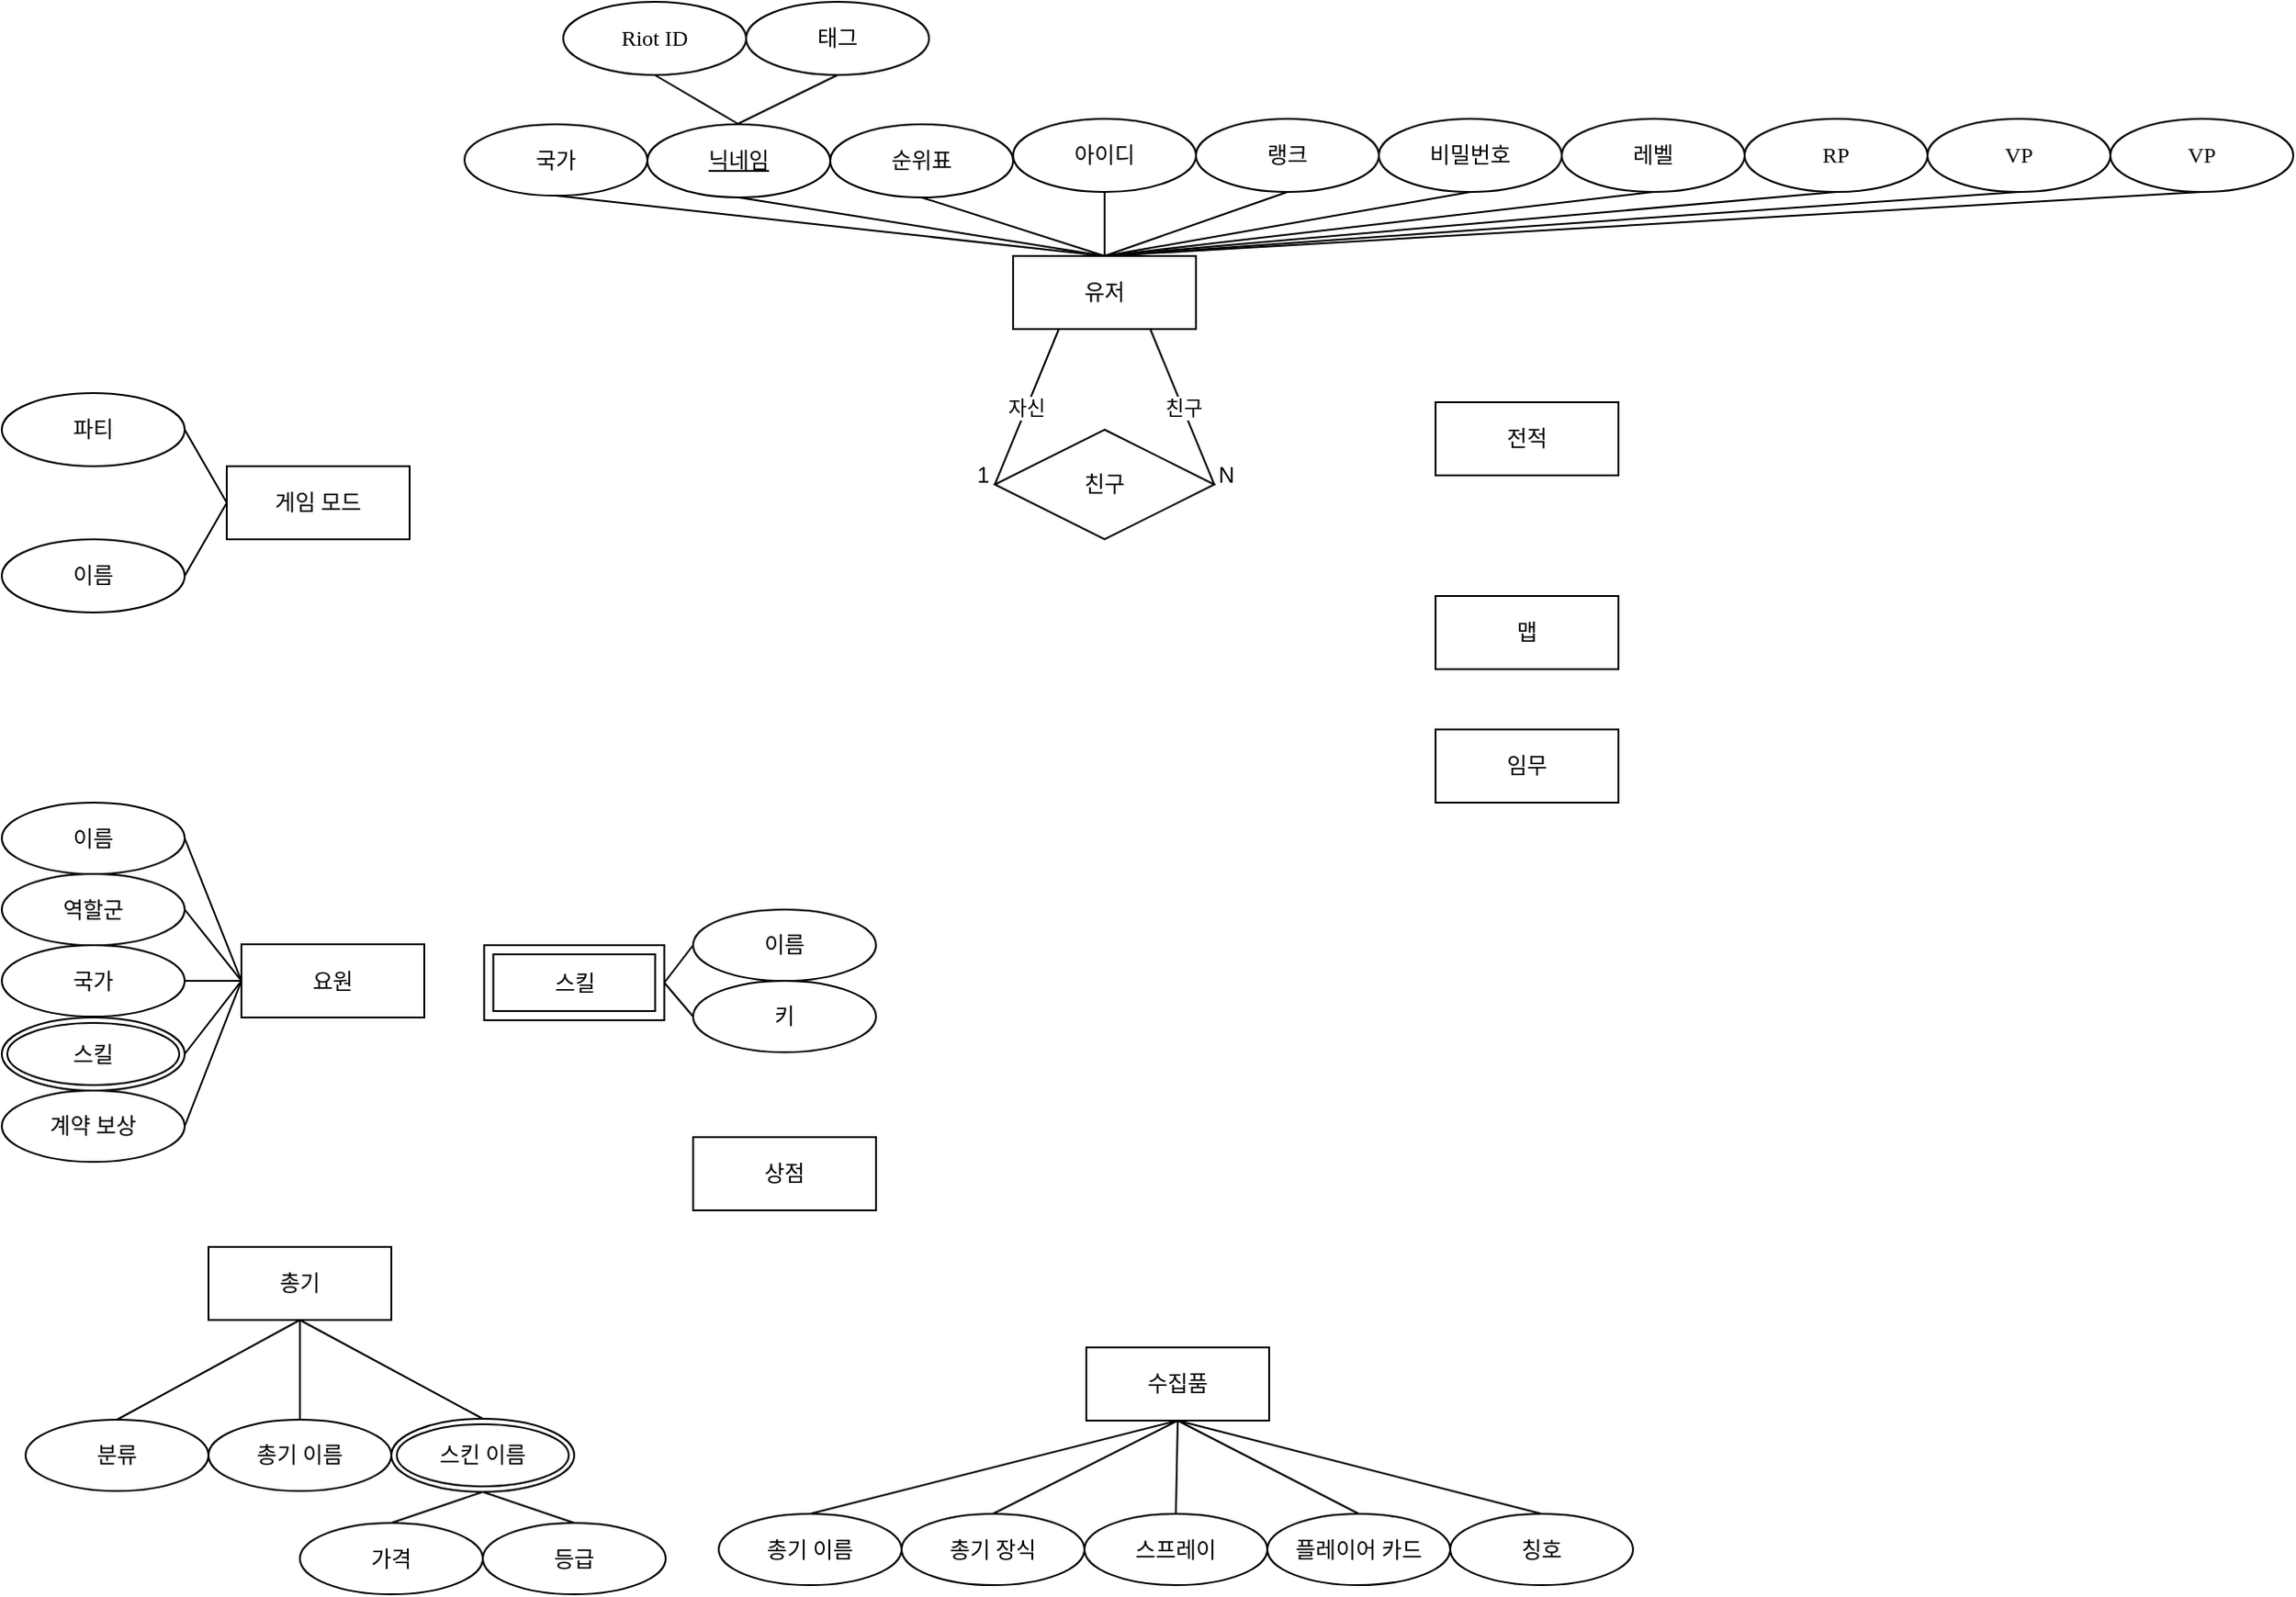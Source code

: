 <mxfile version="22.1.3" type="github">
  <diagram name="페이지-1" id="zk05ZA-Zpk7I3EBPABIb">
    <mxGraphModel dx="934" dy="1275" grid="0" gridSize="10" guides="1" tooltips="1" connect="1" arrows="1" fold="1" page="0" pageScale="1" pageWidth="827" pageHeight="1169" math="0" shadow="0">
      <root>
        <mxCell id="0" />
        <mxCell id="1" parent="0" />
        <mxCell id="zfU9MCePH3HxPhG9rOXk-2" value="게임 모드" style="whiteSpace=wrap;html=1;align=center;fontFamily=Lucida Console;" parent="1" vertex="1">
          <mxGeometry x="-47" y="-95" width="100" height="40" as="geometry" />
        </mxCell>
        <mxCell id="zfU9MCePH3HxPhG9rOXk-5" value="유저" style="whiteSpace=wrap;html=1;align=center;fontFamily=Lucida Console;" parent="1" vertex="1">
          <mxGeometry x="383" y="-210" width="100" height="40" as="geometry" />
        </mxCell>
        <mxCell id="zfU9MCePH3HxPhG9rOXk-6" value="파티" style="ellipse;whiteSpace=wrap;html=1;align=center;fontFamily=Lucida Console;" parent="1" vertex="1">
          <mxGeometry x="-170" y="-135" width="100" height="40" as="geometry" />
        </mxCell>
        <mxCell id="zfU9MCePH3HxPhG9rOXk-7" value="이름" style="ellipse;whiteSpace=wrap;html=1;align=center;fontFamily=Lucida Console;" parent="1" vertex="1">
          <mxGeometry x="-170" y="-55" width="100" height="40" as="geometry" />
        </mxCell>
        <mxCell id="zfU9MCePH3HxPhG9rOXk-8" value="" style="endArrow=none;html=1;rounded=0;exitX=1;exitY=0.5;exitDx=0;exitDy=0;entryX=0;entryY=0.5;entryDx=0;entryDy=0;fontFamily=Lucida Console;" parent="1" source="zfU9MCePH3HxPhG9rOXk-7" target="zfU9MCePH3HxPhG9rOXk-2" edge="1">
          <mxGeometry relative="1" as="geometry">
            <mxPoint x="-39" y="19" as="sourcePoint" />
            <mxPoint x="-26" y="-34" as="targetPoint" />
          </mxGeometry>
        </mxCell>
        <mxCell id="zfU9MCePH3HxPhG9rOXk-9" value="" style="endArrow=none;html=1;rounded=0;entryX=0;entryY=0.5;entryDx=0;entryDy=0;exitX=1;exitY=0.5;exitDx=0;exitDy=0;fontFamily=Lucida Console;" parent="1" source="zfU9MCePH3HxPhG9rOXk-6" target="zfU9MCePH3HxPhG9rOXk-2" edge="1">
          <mxGeometry relative="1" as="geometry">
            <mxPoint x="-89" y="-62" as="sourcePoint" />
            <mxPoint x="-37" y="-65" as="targetPoint" />
          </mxGeometry>
        </mxCell>
        <mxCell id="zfU9MCePH3HxPhG9rOXk-11" value="아이디" style="ellipse;whiteSpace=wrap;html=1;align=center;fontFamily=Lucida Console;" parent="1" vertex="1">
          <mxGeometry x="383" y="-285" width="100" height="40" as="geometry" />
        </mxCell>
        <mxCell id="zfU9MCePH3HxPhG9rOXk-12" value="랭크" style="ellipse;whiteSpace=wrap;html=1;align=center;fontFamily=Lucida Console;" parent="1" vertex="1">
          <mxGeometry x="483" y="-285" width="100" height="40" as="geometry" />
        </mxCell>
        <mxCell id="zfU9MCePH3HxPhG9rOXk-13" value="비밀번호" style="ellipse;whiteSpace=wrap;html=1;align=center;fontFamily=Lucida Console;" parent="1" vertex="1">
          <mxGeometry x="583" y="-285" width="100" height="40" as="geometry" />
        </mxCell>
        <mxCell id="zfU9MCePH3HxPhG9rOXk-14" value="국가" style="ellipse;whiteSpace=wrap;html=1;align=center;fontFamily=Lucida Console;" parent="1" vertex="1">
          <mxGeometry x="83" y="-282" width="100" height="39" as="geometry" />
        </mxCell>
        <mxCell id="zfU9MCePH3HxPhG9rOXk-15" value="태그" style="ellipse;whiteSpace=wrap;html=1;align=center;fontFamily=Lucida Console;" parent="1" vertex="1">
          <mxGeometry x="237" y="-349" width="100" height="40" as="geometry" />
        </mxCell>
        <mxCell id="zfU9MCePH3HxPhG9rOXk-16" value="" style="endArrow=none;html=1;rounded=0;entryX=0.49;entryY=0;entryDx=0;entryDy=0;exitX=0.5;exitY=1;exitDx=0;exitDy=0;entryPerimeter=0;fontFamily=Lucida Console;" parent="1" source="zfU9MCePH3HxPhG9rOXk-15" target="zfU9MCePH3HxPhG9rOXk-37" edge="1">
          <mxGeometry relative="1" as="geometry">
            <mxPoint x="210" y="8" as="sourcePoint" />
            <mxPoint x="233" y="-271" as="targetPoint" />
          </mxGeometry>
        </mxCell>
        <mxCell id="zfU9MCePH3HxPhG9rOXk-17" value="" style="endArrow=none;html=1;rounded=0;entryX=0.5;entryY=0;entryDx=0;entryDy=0;exitX=0.5;exitY=1;exitDx=0;exitDy=0;fontFamily=Lucida Console;" parent="1" source="zfU9MCePH3HxPhG9rOXk-36" target="zfU9MCePH3HxPhG9rOXk-37" edge="1">
          <mxGeometry relative="1" as="geometry">
            <mxPoint x="273" y="-97" as="sourcePoint" />
            <mxPoint x="233" y="-271" as="targetPoint" />
          </mxGeometry>
        </mxCell>
        <mxCell id="zfU9MCePH3HxPhG9rOXk-18" value="" style="endArrow=none;html=1;rounded=0;entryX=0.5;entryY=0;entryDx=0;entryDy=0;exitX=0.5;exitY=1;exitDx=0;exitDy=0;fontFamily=Lucida Console;" parent="1" source="zfU9MCePH3HxPhG9rOXk-11" target="zfU9MCePH3HxPhG9rOXk-5" edge="1">
          <mxGeometry relative="1" as="geometry">
            <mxPoint x="251" y="-225" as="sourcePoint" />
            <mxPoint x="453" y="-190" as="targetPoint" />
          </mxGeometry>
        </mxCell>
        <mxCell id="zfU9MCePH3HxPhG9rOXk-19" value="" style="endArrow=none;html=1;rounded=0;entryX=0.5;entryY=1;entryDx=0;entryDy=0;exitX=0.5;exitY=0;exitDx=0;exitDy=0;fontFamily=Lucida Console;" parent="1" source="zfU9MCePH3HxPhG9rOXk-5" target="zfU9MCePH3HxPhG9rOXk-12" edge="1">
          <mxGeometry relative="1" as="geometry">
            <mxPoint x="261" y="-215" as="sourcePoint" />
            <mxPoint x="463" y="-180" as="targetPoint" />
          </mxGeometry>
        </mxCell>
        <mxCell id="zfU9MCePH3HxPhG9rOXk-20" value="" style="endArrow=none;html=1;rounded=0;entryX=0.5;entryY=1;entryDx=0;entryDy=0;exitX=0.5;exitY=0;exitDx=0;exitDy=0;fontFamily=Lucida Console;" parent="1" source="zfU9MCePH3HxPhG9rOXk-5" target="zfU9MCePH3HxPhG9rOXk-13" edge="1">
          <mxGeometry relative="1" as="geometry">
            <mxPoint x="443" y="-200" as="sourcePoint" />
            <mxPoint x="543" y="-235" as="targetPoint" />
          </mxGeometry>
        </mxCell>
        <mxCell id="zfU9MCePH3HxPhG9rOXk-21" value="" style="endArrow=none;html=1;rounded=0;entryX=0.5;entryY=1;entryDx=0;entryDy=0;exitX=0.5;exitY=0;exitDx=0;exitDy=0;fontFamily=Lucida Console;" parent="1" source="zfU9MCePH3HxPhG9rOXk-5" target="zfU9MCePH3HxPhG9rOXk-14" edge="1">
          <mxGeometry relative="1" as="geometry">
            <mxPoint x="443" y="-200" as="sourcePoint" />
            <mxPoint x="643" y="-235" as="targetPoint" />
          </mxGeometry>
        </mxCell>
        <mxCell id="zfU9MCePH3HxPhG9rOXk-22" value="순위표" style="ellipse;whiteSpace=wrap;html=1;align=center;fontFamily=Lucida Console;" parent="1" vertex="1">
          <mxGeometry x="283" y="-282" width="100" height="40" as="geometry" />
        </mxCell>
        <mxCell id="zfU9MCePH3HxPhG9rOXk-23" value="" style="endArrow=none;html=1;rounded=0;entryX=0.5;entryY=0;entryDx=0;entryDy=0;exitX=0.5;exitY=1;exitDx=0;exitDy=0;fontFamily=Lucida Console;" parent="1" source="zfU9MCePH3HxPhG9rOXk-22" target="zfU9MCePH3HxPhG9rOXk-5" edge="1">
          <mxGeometry relative="1" as="geometry">
            <mxPoint x="241" y="-235" as="sourcePoint" />
            <mxPoint x="443" y="-200" as="targetPoint" />
          </mxGeometry>
        </mxCell>
        <mxCell id="zfU9MCePH3HxPhG9rOXk-24" value="상점" style="whiteSpace=wrap;html=1;align=center;fontFamily=Lucida Console;" parent="1" vertex="1">
          <mxGeometry x="208" y="272" width="100" height="40" as="geometry" />
        </mxCell>
        <mxCell id="zfU9MCePH3HxPhG9rOXk-29" value="전적" style="whiteSpace=wrap;html=1;align=center;fontFamily=Lucida Console;" parent="1" vertex="1">
          <mxGeometry x="614" y="-130" width="100" height="40" as="geometry" />
        </mxCell>
        <mxCell id="zfU9MCePH3HxPhG9rOXk-31" value="맵" style="whiteSpace=wrap;html=1;align=center;fontFamily=Lucida Console;" parent="1" vertex="1">
          <mxGeometry x="614" y="-24" width="100" height="40" as="geometry" />
        </mxCell>
        <mxCell id="zfU9MCePH3HxPhG9rOXk-32" value="임무" style="whiteSpace=wrap;html=1;align=center;fontFamily=Lucida Console;" parent="1" vertex="1">
          <mxGeometry x="614" y="49" width="100" height="40" as="geometry" />
        </mxCell>
        <mxCell id="zfU9MCePH3HxPhG9rOXk-33" value="수집품" style="whiteSpace=wrap;html=1;align=center;fontFamily=Lucida Console;" parent="1" vertex="1">
          <mxGeometry x="423" y="387" width="100" height="40" as="geometry" />
        </mxCell>
        <mxCell id="zfU9MCePH3HxPhG9rOXk-36" value="Riot ID" style="ellipse;whiteSpace=wrap;html=1;align=center;fontFamily=Lucida Console;" parent="1" vertex="1">
          <mxGeometry x="137" y="-349" width="100" height="40" as="geometry" />
        </mxCell>
        <mxCell id="zfU9MCePH3HxPhG9rOXk-37" value="닉네임" style="ellipse;whiteSpace=wrap;html=1;align=center;fontFamily=Lucida Console;fontStyle=4" parent="1" vertex="1">
          <mxGeometry x="183" y="-282" width="100" height="40" as="geometry" />
        </mxCell>
        <mxCell id="zfU9MCePH3HxPhG9rOXk-38" value="" style="endArrow=none;html=1;rounded=0;entryX=0.5;entryY=0;entryDx=0;entryDy=0;exitX=0.5;exitY=1;exitDx=0;exitDy=0;fontFamily=Lucida Console;" parent="1" source="zfU9MCePH3HxPhG9rOXk-37" target="zfU9MCePH3HxPhG9rOXk-5" edge="1">
          <mxGeometry relative="1" as="geometry">
            <mxPoint x="246" y="-218" as="sourcePoint" />
            <mxPoint x="443" y="-200" as="targetPoint" />
          </mxGeometry>
        </mxCell>
        <mxCell id="zfU9MCePH3HxPhG9rOXk-51" value="총기 장식" style="ellipse;whiteSpace=wrap;html=1;align=center;fontFamily=Lucida Console;" parent="1" vertex="1">
          <mxGeometry x="322" y="478" width="100" height="39" as="geometry" />
        </mxCell>
        <mxCell id="zfU9MCePH3HxPhG9rOXk-53" value="스프레이" style="ellipse;whiteSpace=wrap;html=1;align=center;fontFamily=Lucida Console;" parent="1" vertex="1">
          <mxGeometry x="422" y="478" width="100" height="39" as="geometry" />
        </mxCell>
        <mxCell id="zfU9MCePH3HxPhG9rOXk-55" value="플레이어 카드" style="ellipse;whiteSpace=wrap;html=1;align=center;fontFamily=Lucida Console;" parent="1" vertex="1">
          <mxGeometry x="522" y="478" width="100" height="39" as="geometry" />
        </mxCell>
        <mxCell id="zfU9MCePH3HxPhG9rOXk-56" value="칭호" style="ellipse;whiteSpace=wrap;html=1;align=center;fontFamily=Lucida Console;" parent="1" vertex="1">
          <mxGeometry x="622" y="478" width="100" height="39" as="geometry" />
        </mxCell>
        <mxCell id="zfU9MCePH3HxPhG9rOXk-61" value="" style="endArrow=none;html=1;rounded=0;fontFamily=Lucida Console;exitX=0.5;exitY=0;exitDx=0;exitDy=0;entryX=0.5;entryY=1;entryDx=0;entryDy=0;" parent="1" source="zfU9MCePH3HxPhG9rOXk-51" target="zfU9MCePH3HxPhG9rOXk-33" edge="1">
          <mxGeometry relative="1" as="geometry">
            <mxPoint x="338" y="487" as="sourcePoint" />
            <mxPoint x="471" y="438" as="targetPoint" />
          </mxGeometry>
        </mxCell>
        <mxCell id="zfU9MCePH3HxPhG9rOXk-62" value="" style="endArrow=none;html=1;rounded=0;fontFamily=Lucida Console;exitX=0.5;exitY=0;exitDx=0;exitDy=0;entryX=0.5;entryY=1;entryDx=0;entryDy=0;" parent="1" source="zfU9MCePH3HxPhG9rOXk-53" target="zfU9MCePH3HxPhG9rOXk-33" edge="1">
          <mxGeometry relative="1" as="geometry">
            <mxPoint x="438" y="487" as="sourcePoint" />
            <mxPoint x="472" y="428" as="targetPoint" />
          </mxGeometry>
        </mxCell>
        <mxCell id="zfU9MCePH3HxPhG9rOXk-63" value="" style="endArrow=none;html=1;rounded=0;fontFamily=Lucida Console;exitX=0.5;exitY=0;exitDx=0;exitDy=0;entryX=0.5;entryY=1;entryDx=0;entryDy=0;" parent="1" source="zfU9MCePH3HxPhG9rOXk-55" target="zfU9MCePH3HxPhG9rOXk-33" edge="1">
          <mxGeometry relative="1" as="geometry">
            <mxPoint x="538" y="487" as="sourcePoint" />
            <mxPoint x="476" y="457" as="targetPoint" />
          </mxGeometry>
        </mxCell>
        <mxCell id="zfU9MCePH3HxPhG9rOXk-64" value="" style="endArrow=none;html=1;rounded=0;fontFamily=Lucida Console;exitX=0.5;exitY=0;exitDx=0;exitDy=0;entryX=0.5;entryY=1;entryDx=0;entryDy=0;" parent="1" source="zfU9MCePH3HxPhG9rOXk-56" target="zfU9MCePH3HxPhG9rOXk-33" edge="1">
          <mxGeometry relative="1" as="geometry">
            <mxPoint x="638" y="487" as="sourcePoint" />
            <mxPoint x="483" y="437" as="targetPoint" />
          </mxGeometry>
        </mxCell>
        <mxCell id="zfU9MCePH3HxPhG9rOXk-67" value="" style="endArrow=none;html=1;rounded=0;fontFamily=Lucida Console;exitX=0.5;exitY=0;exitDx=0;exitDy=0;entryX=0.5;entryY=1;entryDx=0;entryDy=0;" parent="1" source="zfU9MCePH3HxPhG9rOXk-71" target="zfU9MCePH3HxPhG9rOXk-93" edge="1">
          <mxGeometry relative="1" as="geometry">
            <mxPoint x="-56" y="426" as="sourcePoint" />
            <mxPoint x="-10" y="346" as="targetPoint" />
          </mxGeometry>
        </mxCell>
        <mxCell id="zfU9MCePH3HxPhG9rOXk-68" value="스킨 이름" style="ellipse;shape=doubleEllipse;margin=3;whiteSpace=wrap;html=1;align=center;fontFamily=Lucida Console;" parent="1" vertex="1">
          <mxGeometry x="43" y="426" width="100" height="40" as="geometry" />
        </mxCell>
        <mxCell id="zfU9MCePH3HxPhG9rOXk-69" value="" style="endArrow=none;html=1;rounded=0;fontFamily=Lucida Console;exitX=0.5;exitY=0;exitDx=0;exitDy=0;entryX=0.5;entryY=1;entryDx=0;entryDy=0;" parent="1" source="zfU9MCePH3HxPhG9rOXk-68" target="zfU9MCePH3HxPhG9rOXk-93" edge="1">
          <mxGeometry relative="1" as="geometry">
            <mxPoint x="-46" y="436" as="sourcePoint" />
            <mxPoint x="2" y="347" as="targetPoint" />
          </mxGeometry>
        </mxCell>
        <mxCell id="zfU9MCePH3HxPhG9rOXk-71" value="총기 이름" style="ellipse;whiteSpace=wrap;html=1;align=center;fontFamily=Lucida Console;" parent="1" vertex="1">
          <mxGeometry x="-57" y="426.5" width="100" height="39" as="geometry" />
        </mxCell>
        <mxCell id="zfU9MCePH3HxPhG9rOXk-73" value="등급" style="ellipse;whiteSpace=wrap;html=1;align=center;fontFamily=Lucida Console;" parent="1" vertex="1">
          <mxGeometry x="93" y="483" width="100" height="39" as="geometry" />
        </mxCell>
        <mxCell id="zfU9MCePH3HxPhG9rOXk-74" value="" style="endArrow=none;html=1;rounded=0;entryX=0.5;entryY=0;entryDx=0;entryDy=0;fontFamily=Lucida Console;exitX=0.5;exitY=1;exitDx=0;exitDy=0;" parent="1" source="zfU9MCePH3HxPhG9rOXk-68" target="zfU9MCePH3HxPhG9rOXk-73" edge="1">
          <mxGeometry relative="1" as="geometry">
            <mxPoint x="164" y="442" as="sourcePoint" />
            <mxPoint x="52" y="337" as="targetPoint" />
          </mxGeometry>
        </mxCell>
        <mxCell id="zfU9MCePH3HxPhG9rOXk-75" value="가격" style="ellipse;whiteSpace=wrap;html=1;align=center;fontFamily=Lucida Console;" parent="1" vertex="1">
          <mxGeometry x="-7" y="483" width="100" height="39" as="geometry" />
        </mxCell>
        <mxCell id="zfU9MCePH3HxPhG9rOXk-76" value="" style="endArrow=none;html=1;rounded=0;entryX=0.5;entryY=0;entryDx=0;entryDy=0;fontFamily=Lucida Console;exitX=0.5;exitY=1;exitDx=0;exitDy=0;" parent="1" source="zfU9MCePH3HxPhG9rOXk-68" target="zfU9MCePH3HxPhG9rOXk-75" edge="1">
          <mxGeometry relative="1" as="geometry">
            <mxPoint x="103" y="476" as="sourcePoint" />
            <mxPoint x="172" y="518" as="targetPoint" />
          </mxGeometry>
        </mxCell>
        <mxCell id="zfU9MCePH3HxPhG9rOXk-77" value="분류" style="ellipse;whiteSpace=wrap;html=1;align=center;fontFamily=Lucida Console;" parent="1" vertex="1">
          <mxGeometry x="-157" y="426.5" width="100" height="39" as="geometry" />
        </mxCell>
        <mxCell id="zfU9MCePH3HxPhG9rOXk-78" value="" style="endArrow=none;html=1;rounded=0;fontFamily=Lucida Console;exitX=0.5;exitY=0;exitDx=0;exitDy=0;entryX=0.5;entryY=1;entryDx=0;entryDy=0;" parent="1" source="zfU9MCePH3HxPhG9rOXk-77" target="zfU9MCePH3HxPhG9rOXk-93" edge="1">
          <mxGeometry relative="1" as="geometry">
            <mxPoint x="-46" y="437" as="sourcePoint" />
            <mxPoint x="-24" y="350" as="targetPoint" />
          </mxGeometry>
        </mxCell>
        <mxCell id="zfU9MCePH3HxPhG9rOXk-79" value="이름" style="ellipse;whiteSpace=wrap;html=1;align=center;fontFamily=Lucida Console;" parent="1" vertex="1">
          <mxGeometry x="-170" y="89" width="100" height="39" as="geometry" />
        </mxCell>
        <mxCell id="zfU9MCePH3HxPhG9rOXk-80" value="역할군" style="ellipse;whiteSpace=wrap;html=1;align=center;fontFamily=Lucida Console;" parent="1" vertex="1">
          <mxGeometry x="-170" y="128" width="100" height="39" as="geometry" />
        </mxCell>
        <mxCell id="zfU9MCePH3HxPhG9rOXk-82" value="국가" style="ellipse;whiteSpace=wrap;html=1;align=center;fontFamily=Lucida Console;" parent="1" vertex="1">
          <mxGeometry x="-170" y="167" width="100" height="39" as="geometry" />
        </mxCell>
        <mxCell id="zfU9MCePH3HxPhG9rOXk-84" value="계약 보상" style="ellipse;whiteSpace=wrap;html=1;align=center;fontFamily=Lucida Console;" parent="1" vertex="1">
          <mxGeometry x="-170" y="246.5" width="100" height="39" as="geometry" />
        </mxCell>
        <mxCell id="zfU9MCePH3HxPhG9rOXk-85" value="" style="endArrow=none;html=1;rounded=0;entryX=0;entryY=0.5;entryDx=0;entryDy=0;fontFamily=Lucida Console;exitX=1;exitY=0.5;exitDx=0;exitDy=0;" parent="1" source="zfU9MCePH3HxPhG9rOXk-79" target="zfU9MCePH3HxPhG9rOXk-91" edge="1">
          <mxGeometry relative="1" as="geometry">
            <mxPoint x="21" y="178.5" as="sourcePoint" />
            <mxPoint x="-39.0" y="188" as="targetPoint" />
          </mxGeometry>
        </mxCell>
        <mxCell id="zfU9MCePH3HxPhG9rOXk-86" value="" style="endArrow=none;html=1;rounded=0;entryX=0;entryY=0.5;entryDx=0;entryDy=0;fontFamily=Lucida Console;exitX=1;exitY=0.5;exitDx=0;exitDy=0;" parent="1" source="zfU9MCePH3HxPhG9rOXk-80" target="zfU9MCePH3HxPhG9rOXk-91" edge="1">
          <mxGeometry relative="1" as="geometry">
            <mxPoint x="-59" y="148.5" as="sourcePoint" />
            <mxPoint x="-39.0" y="188" as="targetPoint" />
          </mxGeometry>
        </mxCell>
        <mxCell id="zfU9MCePH3HxPhG9rOXk-87" value="" style="endArrow=none;html=1;rounded=0;entryX=0;entryY=0.5;entryDx=0;entryDy=0;fontFamily=Lucida Console;exitX=1;exitY=0.5;exitDx=0;exitDy=0;" parent="1" source="zfU9MCePH3HxPhG9rOXk-82" target="zfU9MCePH3HxPhG9rOXk-91" edge="1">
          <mxGeometry relative="1" as="geometry">
            <mxPoint x="-59" y="187.5" as="sourcePoint" />
            <mxPoint x="-39.0" y="188" as="targetPoint" />
          </mxGeometry>
        </mxCell>
        <mxCell id="zfU9MCePH3HxPhG9rOXk-88" value="" style="endArrow=none;html=1;rounded=0;entryX=0;entryY=0.5;entryDx=0;entryDy=0;fontFamily=Lucida Console;exitX=1;exitY=0.5;exitDx=0;exitDy=0;" parent="1" source="zfU9MCePH3HxPhG9rOXk-101" target="zfU9MCePH3HxPhG9rOXk-91" edge="1">
          <mxGeometry relative="1" as="geometry">
            <mxPoint x="-70.0" y="228.5" as="sourcePoint" />
            <mxPoint x="-39.0" y="188" as="targetPoint" />
          </mxGeometry>
        </mxCell>
        <mxCell id="zfU9MCePH3HxPhG9rOXk-89" value="" style="endArrow=none;html=1;rounded=0;entryX=0;entryY=0.5;entryDx=0;entryDy=0;fontFamily=Lucida Console;exitX=1;exitY=0.5;exitDx=0;exitDy=0;" parent="1" source="zfU9MCePH3HxPhG9rOXk-84" target="zfU9MCePH3HxPhG9rOXk-91" edge="1">
          <mxGeometry relative="1" as="geometry">
            <mxPoint x="-59" y="268.5" as="sourcePoint" />
            <mxPoint x="-39.0" y="188" as="targetPoint" />
          </mxGeometry>
        </mxCell>
        <mxCell id="zfU9MCePH3HxPhG9rOXk-91" value="요원" style="whiteSpace=wrap;html=1;align=center;fontFamily=Lucida Console;" parent="1" vertex="1">
          <mxGeometry x="-39" y="166.5" width="100" height="40" as="geometry" />
        </mxCell>
        <mxCell id="zfU9MCePH3HxPhG9rOXk-93" value="총기" style="whiteSpace=wrap;html=1;align=center;fontFamily=Lucida Console;" parent="1" vertex="1">
          <mxGeometry x="-57" y="332" width="100" height="40" as="geometry" />
        </mxCell>
        <mxCell id="zfU9MCePH3HxPhG9rOXk-94" value="총기 이름" style="ellipse;whiteSpace=wrap;html=1;align=center;fontFamily=Lucida Console;" parent="1" vertex="1">
          <mxGeometry x="222" y="478" width="100" height="39" as="geometry" />
        </mxCell>
        <mxCell id="zfU9MCePH3HxPhG9rOXk-95" value="" style="endArrow=none;html=1;rounded=0;fontFamily=Lucida Console;exitX=0.5;exitY=0;exitDx=0;exitDy=0;entryX=0.5;entryY=1;entryDx=0;entryDy=0;" parent="1" source="zfU9MCePH3HxPhG9rOXk-94" target="zfU9MCePH3HxPhG9rOXk-33" edge="1">
          <mxGeometry relative="1" as="geometry">
            <mxPoint x="382" y="488" as="sourcePoint" />
            <mxPoint x="358" y="423" as="targetPoint" />
          </mxGeometry>
        </mxCell>
        <mxCell id="zfU9MCePH3HxPhG9rOXk-97" value="이름" style="ellipse;whiteSpace=wrap;html=1;align=center;fontFamily=Lucida Console;" parent="1" vertex="1">
          <mxGeometry x="208" y="147.5" width="100" height="39" as="geometry" />
        </mxCell>
        <mxCell id="zfU9MCePH3HxPhG9rOXk-98" value="" style="endArrow=none;html=1;rounded=0;exitX=0;exitY=0.5;exitDx=0;exitDy=0;entryX=1;entryY=0.5;entryDx=0;entryDy=0;fontFamily=Lucida Console;" parent="1" source="zfU9MCePH3HxPhG9rOXk-97" target="Xdp_IgrIVRiHIG9fT5Yi-2" edge="1">
          <mxGeometry relative="1" as="geometry">
            <mxPoint x="-74" y="-25" as="sourcePoint" />
            <mxPoint x="189" y="186" as="targetPoint" />
          </mxGeometry>
        </mxCell>
        <mxCell id="zfU9MCePH3HxPhG9rOXk-99" value="키" style="ellipse;whiteSpace=wrap;html=1;align=center;fontFamily=Lucida Console;" parent="1" vertex="1">
          <mxGeometry x="208" y="186.5" width="100" height="39" as="geometry" />
        </mxCell>
        <mxCell id="zfU9MCePH3HxPhG9rOXk-100" value="" style="endArrow=none;html=1;rounded=0;exitX=0;exitY=0.5;exitDx=0;exitDy=0;entryX=1;entryY=0.5;entryDx=0;entryDy=0;fontFamily=Lucida Console;" parent="1" source="zfU9MCePH3HxPhG9rOXk-99" target="Xdp_IgrIVRiHIG9fT5Yi-2" edge="1">
          <mxGeometry relative="1" as="geometry">
            <mxPoint x="220" y="148" as="sourcePoint" />
            <mxPoint x="189" y="186" as="targetPoint" />
          </mxGeometry>
        </mxCell>
        <mxCell id="zfU9MCePH3HxPhG9rOXk-101" value="스킬" style="ellipse;shape=doubleEllipse;margin=3;whiteSpace=wrap;html=1;align=center;fontFamily=Lucida Console;" parent="1" vertex="1">
          <mxGeometry x="-170" y="206.5" width="100" height="40" as="geometry" />
        </mxCell>
        <mxCell id="zfU9MCePH3HxPhG9rOXk-102" value="레벨" style="ellipse;whiteSpace=wrap;html=1;align=center;fontFamily=Lucida Console;" parent="1" vertex="1">
          <mxGeometry x="683" y="-285" width="100" height="40" as="geometry" />
        </mxCell>
        <mxCell id="zfU9MCePH3HxPhG9rOXk-103" value="" style="endArrow=none;html=1;rounded=0;entryX=0.5;entryY=1;entryDx=0;entryDy=0;exitX=0.5;exitY=0;exitDx=0;exitDy=0;fontFamily=Lucida Console;" parent="1" source="zfU9MCePH3HxPhG9rOXk-5" target="zfU9MCePH3HxPhG9rOXk-102" edge="1">
          <mxGeometry relative="1" as="geometry">
            <mxPoint x="443" y="-200" as="sourcePoint" />
            <mxPoint x="743" y="-235" as="targetPoint" />
          </mxGeometry>
        </mxCell>
        <mxCell id="Xdp_IgrIVRiHIG9fT5Yi-2" value="스킬" style="shape=ext;margin=3;double=1;whiteSpace=wrap;html=1;align=center;fontFamily=Lucida Console;" vertex="1" parent="1">
          <mxGeometry x="93.75" y="167" width="98.5" height="41" as="geometry" />
        </mxCell>
        <mxCell id="Xdp_IgrIVRiHIG9fT5Yi-5" value="친구" style="shape=rhombus;perimeter=rhombusPerimeter;whiteSpace=wrap;html=1;align=center;fontFamily=Lucida Console;" vertex="1" parent="1">
          <mxGeometry x="373" y="-115" width="120" height="60" as="geometry" />
        </mxCell>
        <mxCell id="Xdp_IgrIVRiHIG9fT5Yi-6" value="자신" style="endArrow=none;html=1;rounded=0;entryX=0;entryY=0.5;entryDx=0;entryDy=0;exitX=0.25;exitY=1;exitDx=0;exitDy=0;" edge="1" parent="1" source="zfU9MCePH3HxPhG9rOXk-5" target="Xdp_IgrIVRiHIG9fT5Yi-5">
          <mxGeometry relative="1" as="geometry">
            <mxPoint x="189" y="-178" as="sourcePoint" />
            <mxPoint x="349" y="-178" as="targetPoint" />
          </mxGeometry>
        </mxCell>
        <mxCell id="Xdp_IgrIVRiHIG9fT5Yi-7" value="1" style="resizable=0;html=1;whiteSpace=wrap;align=right;verticalAlign=bottom;" connectable="0" vertex="1" parent="Xdp_IgrIVRiHIG9fT5Yi-6">
          <mxGeometry x="1" relative="1" as="geometry">
            <mxPoint x="-1" y="3" as="offset" />
          </mxGeometry>
        </mxCell>
        <mxCell id="Xdp_IgrIVRiHIG9fT5Yi-8" value="친구" style="endArrow=none;html=1;rounded=0;exitX=0.75;exitY=1;exitDx=0;exitDy=0;entryX=1;entryY=0.5;entryDx=0;entryDy=0;" edge="1" parent="1" source="zfU9MCePH3HxPhG9rOXk-5" target="Xdp_IgrIVRiHIG9fT5Yi-5">
          <mxGeometry relative="1" as="geometry">
            <mxPoint x="187" y="-125" as="sourcePoint" />
            <mxPoint x="347" y="-125" as="targetPoint" />
          </mxGeometry>
        </mxCell>
        <mxCell id="Xdp_IgrIVRiHIG9fT5Yi-9" value="N" style="resizable=0;html=1;whiteSpace=wrap;align=right;verticalAlign=bottom;" connectable="0" vertex="1" parent="Xdp_IgrIVRiHIG9fT5Yi-8">
          <mxGeometry x="1" relative="1" as="geometry">
            <mxPoint x="12" y="3" as="offset" />
          </mxGeometry>
        </mxCell>
        <mxCell id="Xdp_IgrIVRiHIG9fT5Yi-10" value="RP" style="ellipse;whiteSpace=wrap;html=1;align=center;fontFamily=Lucida Console;" vertex="1" parent="1">
          <mxGeometry x="783" y="-285" width="100" height="40" as="geometry" />
        </mxCell>
        <mxCell id="Xdp_IgrIVRiHIG9fT5Yi-11" value="VP" style="ellipse;whiteSpace=wrap;html=1;align=center;fontFamily=Lucida Console;" vertex="1" parent="1">
          <mxGeometry x="883" y="-285" width="100" height="40" as="geometry" />
        </mxCell>
        <mxCell id="Xdp_IgrIVRiHIG9fT5Yi-12" value="VP" style="ellipse;whiteSpace=wrap;html=1;align=center;fontFamily=Lucida Console;" vertex="1" parent="1">
          <mxGeometry x="983" y="-285" width="100" height="40" as="geometry" />
        </mxCell>
        <mxCell id="Xdp_IgrIVRiHIG9fT5Yi-13" value="" style="endArrow=none;html=1;rounded=0;entryX=0.5;entryY=1;entryDx=0;entryDy=0;fontFamily=Lucida Console;exitX=0.5;exitY=0;exitDx=0;exitDy=0;" edge="1" parent="1" source="zfU9MCePH3HxPhG9rOXk-5" target="Xdp_IgrIVRiHIG9fT5Yi-10">
          <mxGeometry relative="1" as="geometry">
            <mxPoint x="559" y="-182" as="sourcePoint" />
            <mxPoint x="743" y="-235" as="targetPoint" />
          </mxGeometry>
        </mxCell>
        <mxCell id="Xdp_IgrIVRiHIG9fT5Yi-14" value="" style="endArrow=none;html=1;rounded=0;entryX=0.5;entryY=1;entryDx=0;entryDy=0;fontFamily=Lucida Console;exitX=0.5;exitY=0;exitDx=0;exitDy=0;" edge="1" parent="1" source="zfU9MCePH3HxPhG9rOXk-5" target="Xdp_IgrIVRiHIG9fT5Yi-11">
          <mxGeometry relative="1" as="geometry">
            <mxPoint x="443" y="-200" as="sourcePoint" />
            <mxPoint x="843" y="-235" as="targetPoint" />
          </mxGeometry>
        </mxCell>
        <mxCell id="Xdp_IgrIVRiHIG9fT5Yi-15" value="" style="endArrow=none;html=1;rounded=0;entryX=0.5;entryY=1;entryDx=0;entryDy=0;fontFamily=Lucida Console;exitX=0.5;exitY=0;exitDx=0;exitDy=0;" edge="1" parent="1" source="zfU9MCePH3HxPhG9rOXk-5" target="Xdp_IgrIVRiHIG9fT5Yi-12">
          <mxGeometry relative="1" as="geometry">
            <mxPoint x="443" y="-200" as="sourcePoint" />
            <mxPoint x="943" y="-235" as="targetPoint" />
          </mxGeometry>
        </mxCell>
      </root>
    </mxGraphModel>
  </diagram>
</mxfile>
